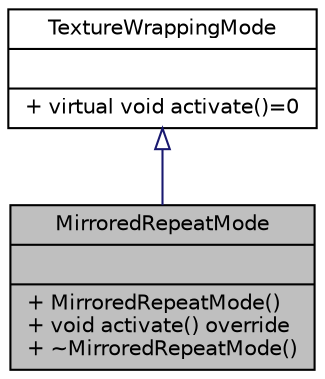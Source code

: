 digraph "MirroredRepeatMode"
{
 // INTERACTIVE_SVG=YES
 // LATEX_PDF_SIZE
  bgcolor="transparent";
  edge [fontname="Helvetica",fontsize="10",labelfontname="Helvetica",labelfontsize="10"];
  node [fontname="Helvetica",fontsize="10",shape=record];
  Node1 [label="{MirroredRepeatMode\n||+  MirroredRepeatMode()\l+ void activate() override\l+  ~MirroredRepeatMode()\l}",height=0.2,width=0.4,color="black", fillcolor="grey75", style="filled", fontcolor="black",tooltip=" "];
  Node2 -> Node1 [dir="back",color="midnightblue",fontsize="10",style="solid",arrowtail="onormal",fontname="Helvetica"];
  Node2 [label="{TextureWrappingMode\n||+ virtual void activate()=0\l}",height=0.2,width=0.4,color="black",URL="$d5/dba/class_texture_wrapping_mode.html",tooltip=" "];
}
